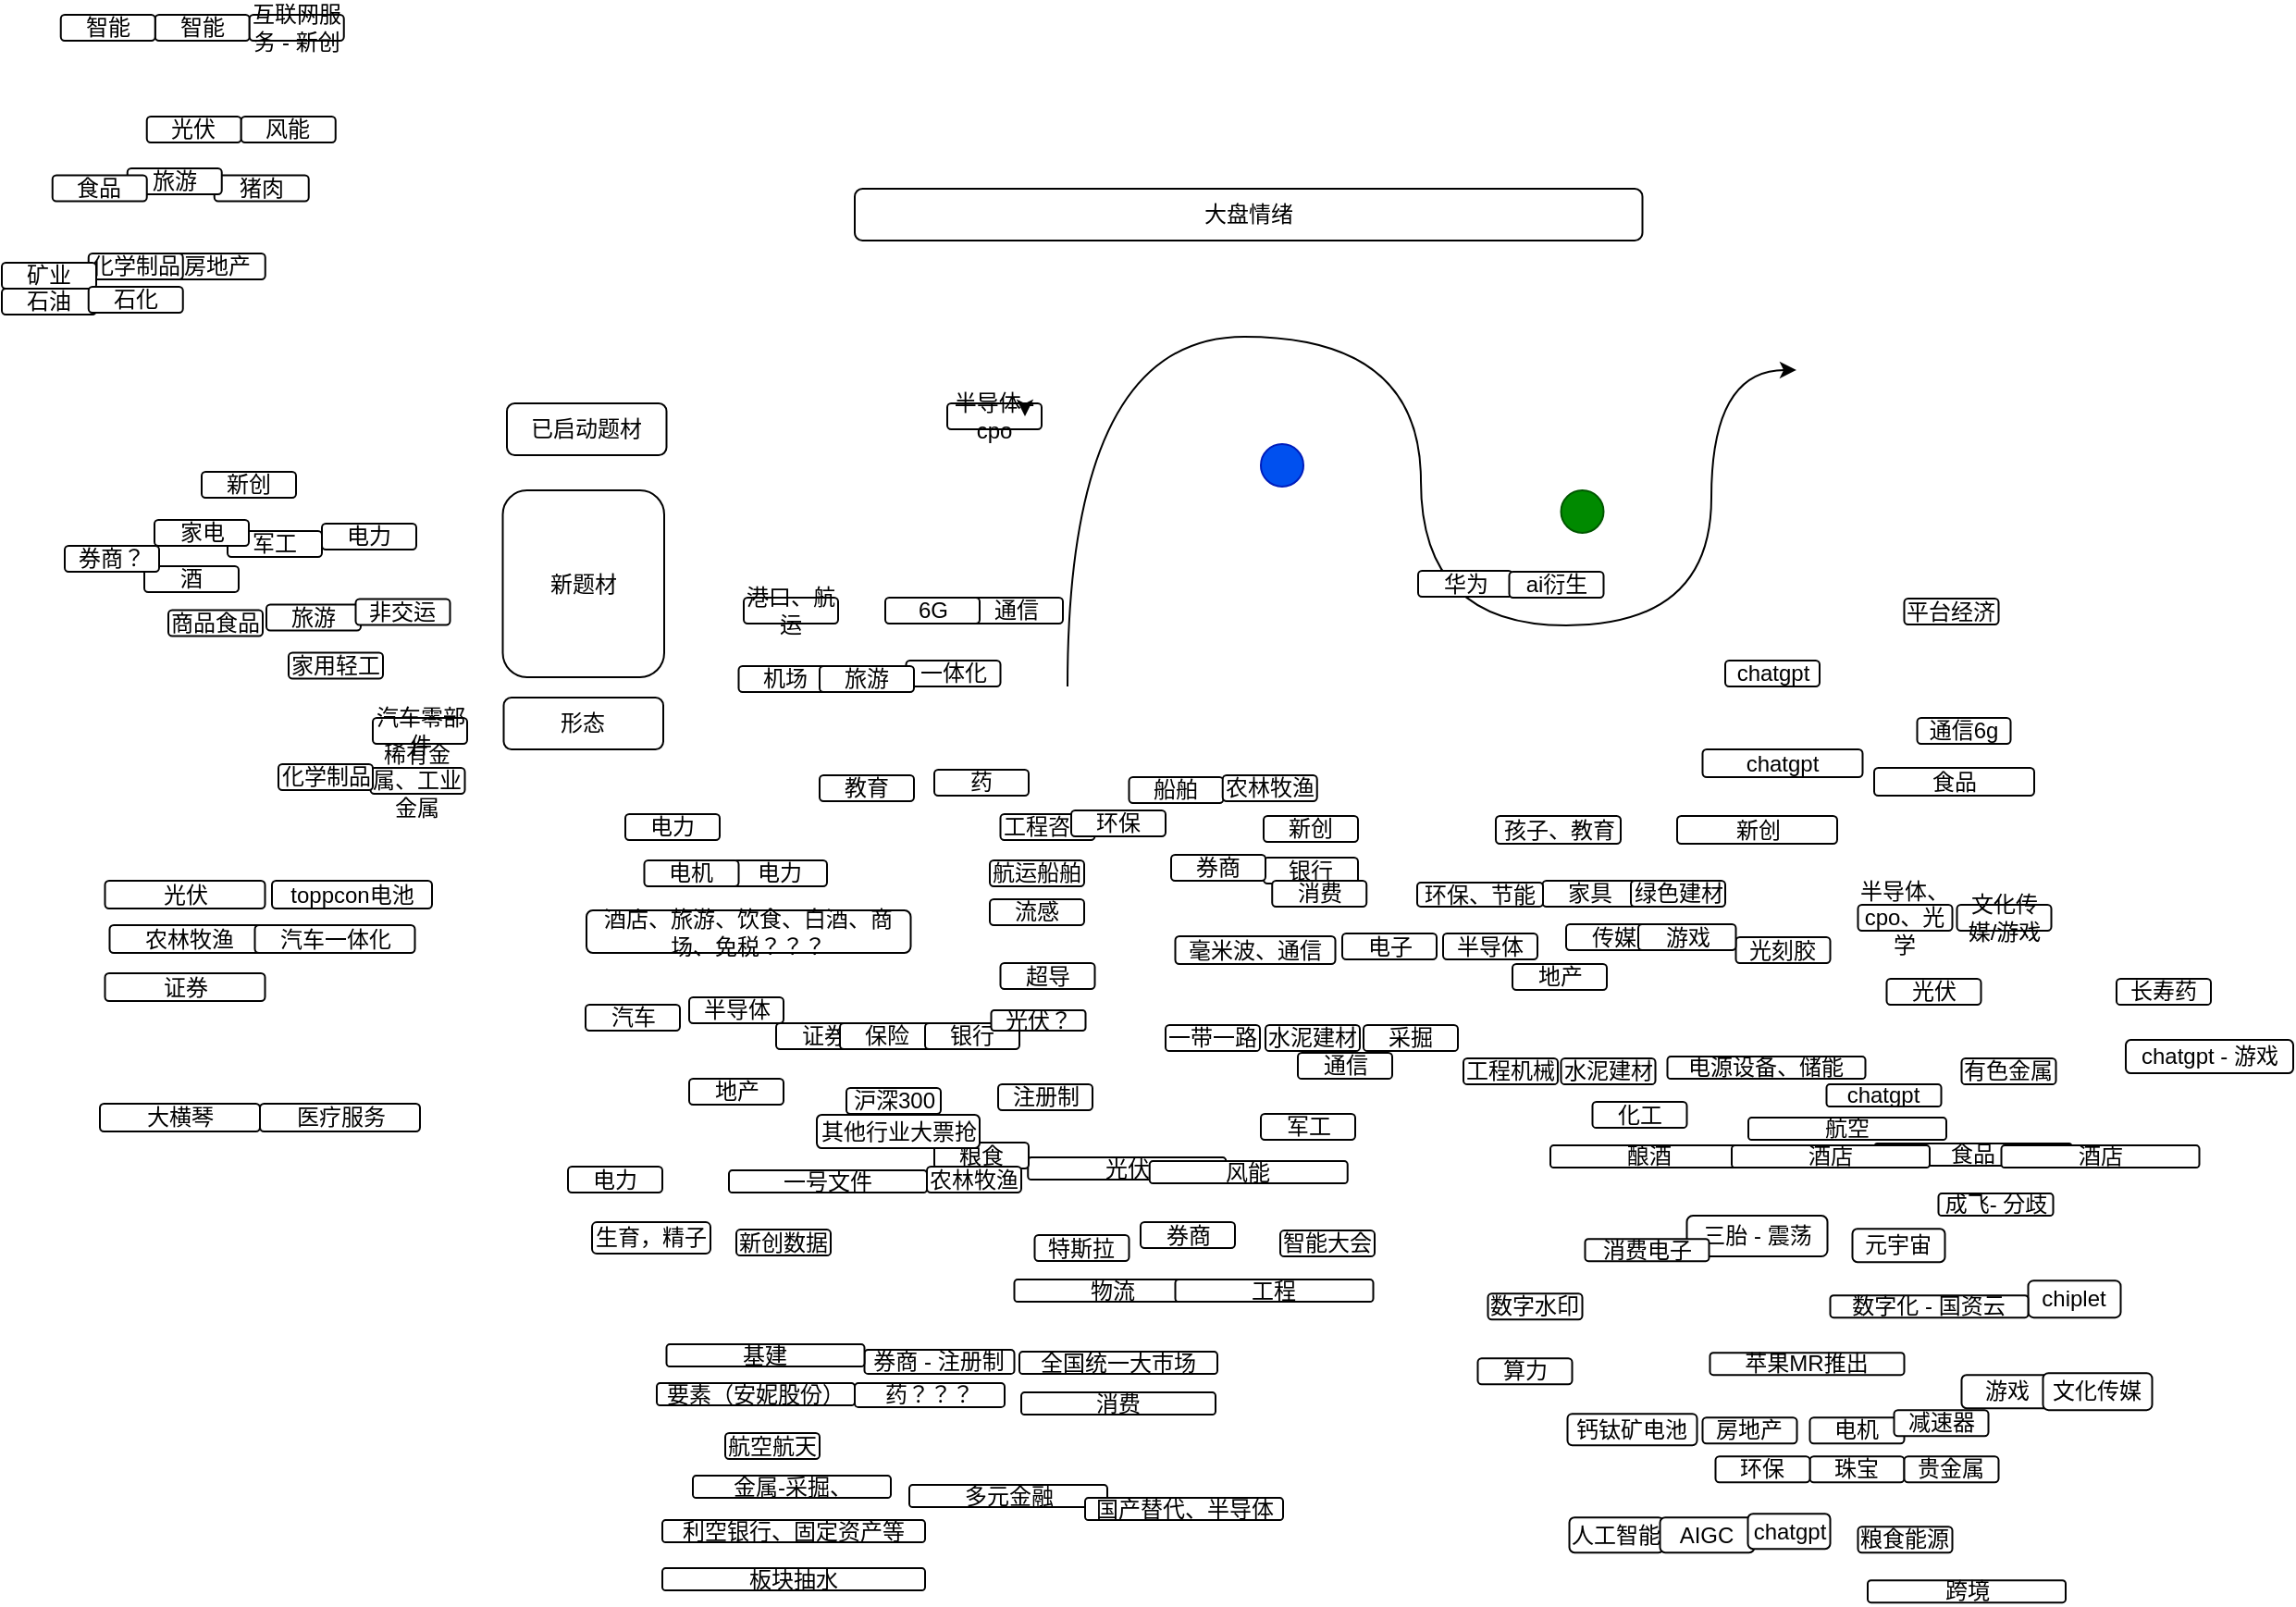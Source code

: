 <mxfile version="21.1.0" type="github">
  <diagram name="第 1 页" id="l9BL36nRIR9fdoTfFBKx">
    <mxGraphModel dx="1816" dy="553" grid="0" gridSize="10" guides="1" tooltips="1" connect="1" arrows="1" fold="1" page="1" pageScale="1" pageWidth="827" pageHeight="1169" math="0" shadow="0">
      <root>
        <mxCell id="0" />
        <mxCell id="1" parent="0" />
        <mxCell id="eTiPSNOPlnwjZyrrS0Vz-1" value="人工智能" style="rounded=1;whiteSpace=wrap;html=1;" parent="1" vertex="1">
          <mxGeometry x="565.25" y="1025.08" width="51" height="19" as="geometry" />
        </mxCell>
        <mxCell id="eTiPSNOPlnwjZyrrS0Vz-2" value="成飞- 分歧" style="rounded=1;whiteSpace=wrap;html=1;" parent="1" vertex="1">
          <mxGeometry x="764.75" y="850.05" width="62" height="12" as="geometry" />
        </mxCell>
        <mxCell id="eTiPSNOPlnwjZyrrS0Vz-3" value="三胎 - 震荡" style="rounded=1;whiteSpace=wrap;html=1;" parent="1" vertex="1">
          <mxGeometry x="628.75" y="862.05" width="76" height="22" as="geometry" />
        </mxCell>
        <mxCell id="eTiPSNOPlnwjZyrrS0Vz-4" value="汽车" style="rounded=1;whiteSpace=wrap;html=1;" parent="1" vertex="1">
          <mxGeometry x="33.5" y="748" width="51" height="14" as="geometry" />
        </mxCell>
        <mxCell id="eTiPSNOPlnwjZyrrS0Vz-9" style="edgeStyle=orthogonalEdgeStyle;curved=1;rounded=0;orthogonalLoop=1;jettySize=auto;html=1;exitX=1;exitY=0.5;exitDx=0;exitDy=0;" parent="1" edge="1">
          <mxGeometry relative="1" as="geometry">
            <mxPoint x="294" y="575.97" as="sourcePoint" />
            <mxPoint x="688" y="404.97" as="targetPoint" />
            <Array as="points">
              <mxPoint x="294" y="386.97" />
              <mxPoint x="485" y="386.97" />
              <mxPoint x="485" y="542.97" />
              <mxPoint x="642" y="542.97" />
            </Array>
          </mxGeometry>
        </mxCell>
        <mxCell id="eTiPSNOPlnwjZyrrS0Vz-11" value="券商 - 注册制" style="rounded=1;whiteSpace=wrap;html=1;" parent="1" vertex="1">
          <mxGeometry x="184.25" y="934.53" width="81" height="13" as="geometry" />
        </mxCell>
        <mxCell id="eTiPSNOPlnwjZyrrS0Vz-12" value="金属-采掘、" style="rounded=1;whiteSpace=wrap;html=1;" parent="1" vertex="1">
          <mxGeometry x="91.5" y="1002.53" width="107" height="12" as="geometry" />
        </mxCell>
        <mxCell id="eTiPSNOPlnwjZyrrS0Vz-13" value="chiplet" style="rounded=1;whiteSpace=wrap;html=1;" parent="1" vertex="1">
          <mxGeometry x="813.25" y="897.08" width="50" height="20" as="geometry" />
        </mxCell>
        <mxCell id="eTiPSNOPlnwjZyrrS0Vz-14" value="游戏" style="rounded=1;whiteSpace=wrap;html=1;" parent="1" vertex="1">
          <mxGeometry x="777.25" y="948.08" width="50" height="18" as="geometry" />
        </mxCell>
        <mxCell id="eTiPSNOPlnwjZyrrS0Vz-15" value="酒店、旅游、饮食、白酒、商场、免税？？？" style="rounded=1;whiteSpace=wrap;html=1;" parent="1" vertex="1">
          <mxGeometry x="34" y="697" width="175.25" height="23" as="geometry" />
        </mxCell>
        <mxCell id="eTiPSNOPlnwjZyrrS0Vz-16" value="要素（安妮股份）" style="rounded=1;whiteSpace=wrap;html=1;" parent="1" vertex="1">
          <mxGeometry x="72" y="952.53" width="107" height="12" as="geometry" />
        </mxCell>
        <mxCell id="eTiPSNOPlnwjZyrrS0Vz-17" value="全国统一大市场" style="rounded=1;whiteSpace=wrap;html=1;" parent="1" vertex="1">
          <mxGeometry x="268" y="935.53" width="107" height="12" as="geometry" />
        </mxCell>
        <mxCell id="eTiPSNOPlnwjZyrrS0Vz-18" value="多元金融" style="rounded=1;whiteSpace=wrap;html=1;" parent="1" vertex="1">
          <mxGeometry x="208.5" y="1007.53" width="107" height="12" as="geometry" />
        </mxCell>
        <mxCell id="eTiPSNOPlnwjZyrrS0Vz-20" value="跨境" style="rounded=1;whiteSpace=wrap;html=1;" parent="1" vertex="1">
          <mxGeometry x="726.5" y="1059.08" width="107" height="12" as="geometry" />
        </mxCell>
        <mxCell id="eTiPSNOPlnwjZyrrS0Vz-21" value="国产替代、半导体" style="rounded=1;whiteSpace=wrap;html=1;" parent="1" vertex="1">
          <mxGeometry x="303.5" y="1014.53" width="107" height="12" as="geometry" />
        </mxCell>
        <mxCell id="eTiPSNOPlnwjZyrrS0Vz-22" value="数字化 - 国资云" style="rounded=1;whiteSpace=wrap;html=1;" parent="1" vertex="1">
          <mxGeometry x="706.25" y="905.08" width="107" height="12" as="geometry" />
        </mxCell>
        <mxCell id="eTiPSNOPlnwjZyrrS0Vz-23" value="基建" style="rounded=1;whiteSpace=wrap;html=1;" parent="1" vertex="1">
          <mxGeometry x="77.25" y="931.53" width="107" height="12" as="geometry" />
        </mxCell>
        <mxCell id="eTiPSNOPlnwjZyrrS0Vz-24" value="消费" style="rounded=1;whiteSpace=wrap;html=1;" parent="1" vertex="1">
          <mxGeometry x="269" y="957.53" width="105" height="12" as="geometry" />
        </mxCell>
        <mxCell id="eTiPSNOPlnwjZyrrS0Vz-25" value="利空银行、固定资产等" style="rounded=1;whiteSpace=wrap;html=1;" parent="1" vertex="1">
          <mxGeometry x="75" y="1026.53" width="142" height="12" as="geometry" />
        </mxCell>
        <mxCell id="eTiPSNOPlnwjZyrrS0Vz-26" value="板块抽水" style="rounded=1;whiteSpace=wrap;html=1;" parent="1" vertex="1">
          <mxGeometry x="75" y="1052.53" width="142" height="12" as="geometry" />
        </mxCell>
        <mxCell id="Pb9T2r3sPozMo4vFnGIx-1" value="元宇宙" style="rounded=1;whiteSpace=wrap;html=1;" parent="1" vertex="1">
          <mxGeometry x="718.25" y="869.08" width="50" height="18" as="geometry" />
        </mxCell>
        <mxCell id="Pb9T2r3sPozMo4vFnGIx-4" value="消费电子" style="rounded=1;whiteSpace=wrap;html=1;" parent="1" vertex="1">
          <mxGeometry x="573.75" y="874.58" width="67" height="12" as="geometry" />
        </mxCell>
        <mxCell id="Pb9T2r3sPozMo4vFnGIx-6" value="药？？？" style="rounded=1;whiteSpace=wrap;html=1;" parent="1" vertex="1">
          <mxGeometry x="179" y="952.53" width="81" height="13" as="geometry" />
        </mxCell>
        <mxCell id="Pb9T2r3sPozMo4vFnGIx-7" value="航空航天" style="rounded=1;whiteSpace=wrap;html=1;" parent="1" vertex="1">
          <mxGeometry x="109" y="979.53" width="51" height="14" as="geometry" />
        </mxCell>
        <mxCell id="Pb9T2r3sPozMo4vFnGIx-10" value="电源设备、储能" style="rounded=1;whiteSpace=wrap;html=1;" parent="1" vertex="1">
          <mxGeometry x="618.25" y="776.05" width="107" height="12" as="geometry" />
        </mxCell>
        <mxCell id="Pb9T2r3sPozMo4vFnGIx-12" value="军工" style="rounded=1;whiteSpace=wrap;html=1;" parent="1" vertex="1">
          <mxGeometry x="398.5" y="807" width="51" height="14" as="geometry" />
        </mxCell>
        <mxCell id="Pb9T2r3sPozMo4vFnGIx-13" value="粮食能源" style="rounded=1;whiteSpace=wrap;html=1;" parent="1" vertex="1">
          <mxGeometry x="721.25" y="1030.08" width="51" height="14" as="geometry" />
        </mxCell>
        <mxCell id="Pb9T2r3sPozMo4vFnGIx-16" value="AIGC" style="rounded=1;whiteSpace=wrap;html=1;" parent="1" vertex="1">
          <mxGeometry x="614.25" y="1025.08" width="51" height="19" as="geometry" />
        </mxCell>
        <mxCell id="Pb9T2r3sPozMo4vFnGIx-17" value="chatgpt" style="rounded=1;whiteSpace=wrap;html=1;" parent="1" vertex="1">
          <mxGeometry x="661.75" y="1023.08" width="44.5" height="19" as="geometry" />
        </mxCell>
        <mxCell id="Pb9T2r3sPozMo4vFnGIx-20" value="房地产" style="rounded=1;whiteSpace=wrap;html=1;" parent="1" vertex="1">
          <mxGeometry x="637.25" y="971.08" width="51" height="14" as="geometry" />
        </mxCell>
        <mxCell id="Pb9T2r3sPozMo4vFnGIx-22" value="电机" style="rounded=1;whiteSpace=wrap;html=1;" parent="1" vertex="1">
          <mxGeometry x="695.25" y="971.08" width="51" height="14" as="geometry" />
        </mxCell>
        <mxCell id="Pb9T2r3sPozMo4vFnGIx-23" value="钙钛矿电池" style="rounded=1;whiteSpace=wrap;html=1;" parent="1" vertex="1">
          <mxGeometry x="564.25" y="969.11" width="70" height="17" as="geometry" />
        </mxCell>
        <mxCell id="Pb9T2r3sPozMo4vFnGIx-24" value="珠宝" style="rounded=1;whiteSpace=wrap;html=1;" parent="1" vertex="1">
          <mxGeometry x="695.25" y="992.08" width="51" height="14" as="geometry" />
        </mxCell>
        <mxCell id="Pb9T2r3sPozMo4vFnGIx-25" value="环保" style="rounded=1;whiteSpace=wrap;html=1;" parent="1" vertex="1">
          <mxGeometry x="644.25" y="992.08" width="51" height="14" as="geometry" />
        </mxCell>
        <mxCell id="Pb9T2r3sPozMo4vFnGIx-27" value="文化传媒" style="rounded=1;whiteSpace=wrap;html=1;" parent="1" vertex="1">
          <mxGeometry x="821.25" y="947.08" width="59" height="20" as="geometry" />
        </mxCell>
        <mxCell id="Pb9T2r3sPozMo4vFnGIx-31" value="减速器" style="rounded=1;whiteSpace=wrap;html=1;" parent="1" vertex="1">
          <mxGeometry x="740.75" y="967.08" width="51" height="14" as="geometry" />
        </mxCell>
        <mxCell id="Pb9T2r3sPozMo4vFnGIx-34" value="贵金属" style="rounded=1;whiteSpace=wrap;html=1;" parent="1" vertex="1">
          <mxGeometry x="746.25" y="992.08" width="51" height="14" as="geometry" />
        </mxCell>
        <mxCell id="Pb9T2r3sPozMo4vFnGIx-39" value="苹果MR推出" style="rounded=1;whiteSpace=wrap;html=1;" parent="1" vertex="1">
          <mxGeometry x="641.25" y="936.08" width="105" height="12" as="geometry" />
        </mxCell>
        <mxCell id="Pb9T2r3sPozMo4vFnGIx-42" value="光伏" style="rounded=1;whiteSpace=wrap;html=1;" parent="1" vertex="1">
          <mxGeometry x="272.62" y="830.53" width="107" height="12" as="geometry" />
        </mxCell>
        <mxCell id="Pb9T2r3sPozMo4vFnGIx-43" value="算力" style="rounded=1;whiteSpace=wrap;html=1;" parent="1" vertex="1">
          <mxGeometry x="515.75" y="939.11" width="51" height="14" as="geometry" />
        </mxCell>
        <mxCell id="Pb9T2r3sPozMo4vFnGIx-47" value="食品" style="rounded=1;whiteSpace=wrap;html=1;" parent="1" vertex="1">
          <mxGeometry x="730" y="823.05" width="107" height="12" as="geometry" />
        </mxCell>
        <mxCell id="Pb9T2r3sPozMo4vFnGIx-48" value="物流" style="rounded=1;whiteSpace=wrap;html=1;" parent="1" vertex="1">
          <mxGeometry x="265.25" y="896.56" width="107" height="12" as="geometry" />
        </mxCell>
        <mxCell id="Pb9T2r3sPozMo4vFnGIx-49" value="酿酒" style="rounded=1;whiteSpace=wrap;html=1;" parent="1" vertex="1">
          <mxGeometry x="555" y="824.05" width="107" height="12" as="geometry" />
        </mxCell>
        <mxCell id="Pb9T2r3sPozMo4vFnGIx-50" value="酒店" style="rounded=1;whiteSpace=wrap;html=1;" parent="1" vertex="1">
          <mxGeometry x="653" y="824.05" width="107" height="12" as="geometry" />
        </mxCell>
        <mxCell id="Pb9T2r3sPozMo4vFnGIx-51" value="半导体" style="rounded=1;whiteSpace=wrap;html=1;" parent="1" vertex="1">
          <mxGeometry x="89.5" y="744" width="51" height="14" as="geometry" />
        </mxCell>
        <mxCell id="Pb9T2r3sPozMo4vFnGIx-54" value="工程" style="rounded=1;whiteSpace=wrap;html=1;" parent="1" vertex="1">
          <mxGeometry x="352.25" y="896.56" width="107" height="12" as="geometry" />
        </mxCell>
        <mxCell id="Pb9T2r3sPozMo4vFnGIx-57" value="" style="ellipse;whiteSpace=wrap;html=1;aspect=fixed;strokeColor=#001DBC;fillColor=#0050ef;fontColor=#ffffff;" parent="1" vertex="1">
          <mxGeometry x="398.5" y="445" width="23" height="23" as="geometry" />
        </mxCell>
        <mxCell id="Pb9T2r3sPozMo4vFnGIx-58" value="" style="ellipse;whiteSpace=wrap;html=1;aspect=fixed;fillColor=#008a00;fontColor=#ffffff;strokeColor=#005700;" parent="1" vertex="1">
          <mxGeometry x="560.75" y="470" width="23" height="23" as="geometry" />
        </mxCell>
        <mxCell id="Pb9T2r3sPozMo4vFnGIx-59" value="特斯拉" style="rounded=1;whiteSpace=wrap;html=1;" parent="1" vertex="1">
          <mxGeometry x="276.25" y="872.53" width="51" height="14" as="geometry" />
        </mxCell>
        <mxCell id="W7TgPop1E-u5_zc8aSKb-1" value="券商" style="rounded=1;whiteSpace=wrap;html=1;" parent="1" vertex="1">
          <mxGeometry x="333.5" y="865.53" width="51" height="14" as="geometry" />
        </mxCell>
        <mxCell id="W7TgPop1E-u5_zc8aSKb-2" value="地产" style="rounded=1;whiteSpace=wrap;html=1;" parent="1" vertex="1">
          <mxGeometry x="89.5" y="788" width="51" height="14" as="geometry" />
        </mxCell>
        <mxCell id="W7TgPop1E-u5_zc8aSKb-4" value="新创数据" style="rounded=1;whiteSpace=wrap;html=1;" parent="1" vertex="1">
          <mxGeometry x="115" y="869.56" width="51" height="14" as="geometry" />
        </mxCell>
        <mxCell id="W7TgPop1E-u5_zc8aSKb-5" value="智能大会" style="rounded=1;whiteSpace=wrap;html=1;" parent="1" vertex="1">
          <mxGeometry x="409" y="870.06" width="51" height="14" as="geometry" />
        </mxCell>
        <mxCell id="W7TgPop1E-u5_zc8aSKb-6" value="粮食" style="rounded=1;whiteSpace=wrap;html=1;" parent="1" vertex="1">
          <mxGeometry x="222" y="822.53" width="51" height="14" as="geometry" />
        </mxCell>
        <mxCell id="W7TgPop1E-u5_zc8aSKb-9" value="电力" style="rounded=1;whiteSpace=wrap;html=1;" parent="1" vertex="1">
          <mxGeometry x="24" y="835.53" width="51" height="14" as="geometry" />
        </mxCell>
        <mxCell id="W7TgPop1E-u5_zc8aSKb-17" value="生育，精子" style="rounded=1;whiteSpace=wrap;html=1;" parent="1" vertex="1">
          <mxGeometry x="37" y="865.56" width="64" height="17" as="geometry" />
        </mxCell>
        <mxCell id="W7TgPop1E-u5_zc8aSKb-18" value="农林牧渔" style="rounded=1;whiteSpace=wrap;html=1;" parent="1" vertex="1">
          <mxGeometry x="218" y="835.53" width="51" height="14" as="geometry" />
        </mxCell>
        <mxCell id="W7TgPop1E-u5_zc8aSKb-19" value="数字水印" style="rounded=1;whiteSpace=wrap;html=1;" parent="1" vertex="1">
          <mxGeometry x="521.25" y="904.11" width="51" height="14" as="geometry" />
        </mxCell>
        <mxCell id="W7TgPop1E-u5_zc8aSKb-21" value="chatgpt" style="rounded=1;whiteSpace=wrap;html=1;" parent="1" vertex="1">
          <mxGeometry x="704.25" y="791.05" width="62" height="12" as="geometry" />
        </mxCell>
        <mxCell id="W7TgPop1E-u5_zc8aSKb-23" value="工程机械" style="rounded=1;whiteSpace=wrap;html=1;" parent="1" vertex="1">
          <mxGeometry x="508" y="777.05" width="51" height="14" as="geometry" />
        </mxCell>
        <mxCell id="W7TgPop1E-u5_zc8aSKb-25" value="酒店" style="rounded=1;whiteSpace=wrap;html=1;" parent="1" vertex="1">
          <mxGeometry x="798.75" y="824.05" width="107" height="12" as="geometry" />
        </mxCell>
        <mxCell id="W7TgPop1E-u5_zc8aSKb-26" value="水泥建材" style="rounded=1;whiteSpace=wrap;html=1;" parent="1" vertex="1">
          <mxGeometry x="560.75" y="777.05" width="51" height="14" as="geometry" />
        </mxCell>
        <mxCell id="W7TgPop1E-u5_zc8aSKb-27" value="航空" style="rounded=1;whiteSpace=wrap;html=1;" parent="1" vertex="1">
          <mxGeometry x="662" y="809.05" width="107" height="12" as="geometry" />
        </mxCell>
        <mxCell id="W7TgPop1E-u5_zc8aSKb-28" value="风能" style="rounded=1;whiteSpace=wrap;html=1;" parent="1" vertex="1">
          <mxGeometry x="338.37" y="832.53" width="107" height="12" as="geometry" />
        </mxCell>
        <mxCell id="W7TgPop1E-u5_zc8aSKb-29" value="一号文件" style="rounded=1;whiteSpace=wrap;html=1;" parent="1" vertex="1">
          <mxGeometry x="111" y="837.53" width="107" height="12" as="geometry" />
        </mxCell>
        <mxCell id="W7TgPop1E-u5_zc8aSKb-31" value="家具" style="rounded=1;whiteSpace=wrap;html=1;" parent="1" vertex="1">
          <mxGeometry x="550.75" y="681" width="51" height="14" as="geometry" />
        </mxCell>
        <mxCell id="X53w33sc3V4zeKCaR0tN-1" value="长寿药" style="rounded=1;whiteSpace=wrap;html=1;" parent="1" vertex="1">
          <mxGeometry x="861" y="734.05" width="51" height="14" as="geometry" />
        </mxCell>
        <mxCell id="X53w33sc3V4zeKCaR0tN-2" value="化工" style="rounded=1;whiteSpace=wrap;html=1;" parent="1" vertex="1">
          <mxGeometry x="577.75" y="800.55" width="51" height="14" as="geometry" />
        </mxCell>
        <mxCell id="X53w33sc3V4zeKCaR0tN-3" value="注册制" style="rounded=1;whiteSpace=wrap;html=1;" parent="1" vertex="1">
          <mxGeometry x="256.5" y="791" width="51" height="14" as="geometry" />
        </mxCell>
        <mxCell id="X53w33sc3V4zeKCaR0tN-4" value="沪深300" style="rounded=1;whiteSpace=wrap;html=1;" parent="1" vertex="1">
          <mxGeometry x="174.5" y="793" width="51" height="14" as="geometry" />
        </mxCell>
        <mxCell id="Fk_1KRSkSrLoz5rc4heW-2" value="chatgpt - 游戏" style="rounded=1;whiteSpace=wrap;html=1;" parent="1" vertex="1">
          <mxGeometry x="866" y="767.05" width="90.5" height="18" as="geometry" />
        </mxCell>
        <mxCell id="gPkMi-PU8LuOrw7hyKH2-1" value="有色金属" style="rounded=1;whiteSpace=wrap;html=1;" parent="1" vertex="1">
          <mxGeometry x="777.25" y="777.05" width="51" height="14" as="geometry" />
        </mxCell>
        <mxCell id="gPkMi-PU8LuOrw7hyKH2-2" value="证券" style="rounded=1;whiteSpace=wrap;html=1;" parent="1" vertex="1">
          <mxGeometry x="136.5" y="758" width="51" height="14" as="geometry" />
        </mxCell>
        <mxCell id="gPkMi-PU8LuOrw7hyKH2-3" value="保险" style="rounded=1;whiteSpace=wrap;html=1;" parent="1" vertex="1">
          <mxGeometry x="171" y="758" width="51" height="14" as="geometry" />
        </mxCell>
        <mxCell id="gPkMi-PU8LuOrw7hyKH2-4" value="银行" style="rounded=1;whiteSpace=wrap;html=1;" parent="1" vertex="1">
          <mxGeometry x="217" y="758" width="51" height="14" as="geometry" />
        </mxCell>
        <mxCell id="gPkMi-PU8LuOrw7hyKH2-5" value="其他行业大票抢" style="rounded=1;whiteSpace=wrap;html=1;" parent="1" vertex="1">
          <mxGeometry x="158.5" y="807.5" width="88" height="18" as="geometry" />
        </mxCell>
        <mxCell id="mmTpo96S2h_Eq5zl8RPX-2" value="地产" style="rounded=1;whiteSpace=wrap;html=1;" parent="1" vertex="1">
          <mxGeometry x="534.5" y="726" width="51" height="14" as="geometry" />
        </mxCell>
        <mxCell id="mmTpo96S2h_Eq5zl8RPX-3" value="环保、节能" style="rounded=1;whiteSpace=wrap;html=1;" parent="1" vertex="1">
          <mxGeometry x="483" y="682" width="68" height="13" as="geometry" />
        </mxCell>
        <mxCell id="mmTpo96S2h_Eq5zl8RPX-4" value="绿色建材" style="rounded=1;whiteSpace=wrap;html=1;" parent="1" vertex="1">
          <mxGeometry x="598.5" y="681" width="51" height="14" as="geometry" />
        </mxCell>
        <mxCell id="mmTpo96S2h_Eq5zl8RPX-6" value="孩子、教育" style="rounded=1;whiteSpace=wrap;html=1;" parent="1" vertex="1">
          <mxGeometry x="525.5" y="646" width="67.5" height="15" as="geometry" />
        </mxCell>
        <mxCell id="mmTpo96S2h_Eq5zl8RPX-8" value="毫米波、通信" style="rounded=1;whiteSpace=wrap;html=1;" parent="1" vertex="1">
          <mxGeometry x="352.25" y="711" width="86.5" height="15" as="geometry" />
        </mxCell>
        <mxCell id="mmTpo96S2h_Eq5zl8RPX-9" value="新创" style="rounded=1;whiteSpace=wrap;html=1;" parent="1" vertex="1">
          <mxGeometry x="623.5" y="646" width="86.5" height="15" as="geometry" />
        </mxCell>
        <mxCell id="mmTpo96S2h_Eq5zl8RPX-13" value="食品" style="rounded=1;whiteSpace=wrap;html=1;" parent="1" vertex="1">
          <mxGeometry x="730" y="620" width="86.5" height="15" as="geometry" />
        </mxCell>
        <mxCell id="mmTpo96S2h_Eq5zl8RPX-14" value="chatgpt" style="rounded=1;whiteSpace=wrap;html=1;" parent="1" vertex="1">
          <mxGeometry x="637.25" y="610" width="86.5" height="15" as="geometry" />
        </mxCell>
        <mxCell id="mmTpo96S2h_Eq5zl8RPX-15" value="形态" style="rounded=1;whiteSpace=wrap;html=1;" parent="1" vertex="1">
          <mxGeometry x="-10.75" y="582" width="86.25" height="28" as="geometry" />
        </mxCell>
        <mxCell id="mmTpo96S2h_Eq5zl8RPX-16" value="已启动题材" style="rounded=1;whiteSpace=wrap;html=1;" parent="1" vertex="1">
          <mxGeometry x="-9" y="423" width="86.25" height="28" as="geometry" />
        </mxCell>
        <mxCell id="mmTpo96S2h_Eq5zl8RPX-17" value="新题材" style="rounded=1;whiteSpace=wrap;html=1;" parent="1" vertex="1">
          <mxGeometry x="-11.25" y="470" width="87.25" height="101" as="geometry" />
        </mxCell>
        <mxCell id="mmTpo96S2h_Eq5zl8RPX-18" value="大盘情绪" style="rounded=1;whiteSpace=wrap;html=1;" parent="1" vertex="1">
          <mxGeometry x="179" y="307" width="425.75" height="28" as="geometry" />
        </mxCell>
        <mxCell id="T7i3CH_Vy-EsPp7ekG8O-3" value="光伏" style="rounded=1;whiteSpace=wrap;html=1;" parent="1" vertex="1">
          <mxGeometry x="-226.25" y="681" width="86.5" height="15" as="geometry" />
        </mxCell>
        <mxCell id="T7i3CH_Vy-EsPp7ekG8O-4" value="toppcon电池" style="rounded=1;whiteSpace=wrap;html=1;" parent="1" vertex="1">
          <mxGeometry x="-136" y="681" width="86.5" height="15" as="geometry" />
        </mxCell>
        <mxCell id="T7i3CH_Vy-EsPp7ekG8O-5" value="农林牧渔" style="rounded=1;whiteSpace=wrap;html=1;" parent="1" vertex="1">
          <mxGeometry x="-223.75" y="705" width="86.5" height="15" as="geometry" />
        </mxCell>
        <mxCell id="T7i3CH_Vy-EsPp7ekG8O-6" value="汽车一体化" style="rounded=1;whiteSpace=wrap;html=1;" parent="1" vertex="1">
          <mxGeometry x="-145.25" y="705" width="86.5" height="15" as="geometry" />
        </mxCell>
        <mxCell id="T7i3CH_Vy-EsPp7ekG8O-7" value="证券" style="rounded=1;whiteSpace=wrap;html=1;" parent="1" vertex="1">
          <mxGeometry x="-226.25" y="731" width="86.5" height="15" as="geometry" />
        </mxCell>
        <mxCell id="T7i3CH_Vy-EsPp7ekG8O-9" value="大横琴" style="rounded=1;whiteSpace=wrap;html=1;" parent="1" vertex="1">
          <mxGeometry x="-229" y="801.5" width="86.5" height="15" as="geometry" />
        </mxCell>
        <mxCell id="T7i3CH_Vy-EsPp7ekG8O-10" value="医疗服务" style="rounded=1;whiteSpace=wrap;html=1;" parent="1" vertex="1">
          <mxGeometry x="-142.5" y="801.5" width="86.5" height="15" as="geometry" />
        </mxCell>
        <mxCell id="Zzp69oGnX2fRZWl2nO-K-1" value="工程咨询" style="rounded=1;whiteSpace=wrap;html=1;" parent="1" vertex="1">
          <mxGeometry x="257.75" y="645" width="51" height="14" as="geometry" />
        </mxCell>
        <mxCell id="Zzp69oGnX2fRZWl2nO-K-2" value="航运船舶" style="rounded=1;whiteSpace=wrap;html=1;" parent="1" vertex="1">
          <mxGeometry x="252" y="670" width="51" height="14" as="geometry" />
        </mxCell>
        <mxCell id="Zzp69oGnX2fRZWl2nO-K-3" value="超导" style="rounded=1;whiteSpace=wrap;html=1;" parent="1" vertex="1">
          <mxGeometry x="257.75" y="725.5" width="51" height="14" as="geometry" />
        </mxCell>
        <mxCell id="Zzp69oGnX2fRZWl2nO-K-4" value="光伏？" style="rounded=1;whiteSpace=wrap;html=1;" parent="1" vertex="1">
          <mxGeometry x="252.75" y="751" width="51" height="11" as="geometry" />
        </mxCell>
        <mxCell id="Zzp69oGnX2fRZWl2nO-K-5" value="流感" style="rounded=1;whiteSpace=wrap;html=1;" parent="1" vertex="1">
          <mxGeometry x="252" y="691" width="51" height="14" as="geometry" />
        </mxCell>
        <mxCell id="Zzp69oGnX2fRZWl2nO-K-6" value="光刻胶" style="rounded=1;whiteSpace=wrap;html=1;" parent="1" vertex="1">
          <mxGeometry x="655.25" y="711.5" width="51" height="14" as="geometry" />
        </mxCell>
        <mxCell id="Zzp69oGnX2fRZWl2nO-K-9" value="通信" style="rounded=1;whiteSpace=wrap;html=1;" parent="1" vertex="1">
          <mxGeometry x="418.5" y="774.05" width="51" height="14" as="geometry" />
        </mxCell>
        <mxCell id="Zzp69oGnX2fRZWl2nO-K-14" value="环保" style="rounded=1;whiteSpace=wrap;html=1;" parent="1" vertex="1">
          <mxGeometry x="296" y="643" width="51" height="14" as="geometry" />
        </mxCell>
        <mxCell id="XXN6C53Bc0j_rz31wx1f-2" value="半导体" style="rounded=1;whiteSpace=wrap;html=1;" parent="1" vertex="1">
          <mxGeometry x="497" y="709.5" width="51" height="14" as="geometry" />
        </mxCell>
        <mxCell id="XXN6C53Bc0j_rz31wx1f-7" value="船舶" style="rounded=1;whiteSpace=wrap;html=1;" parent="1" vertex="1">
          <mxGeometry x="327.25" y="625" width="51" height="14" as="geometry" />
        </mxCell>
        <mxCell id="XXN6C53Bc0j_rz31wx1f-8" value="农林牧渔" style="rounded=1;whiteSpace=wrap;html=1;" parent="1" vertex="1">
          <mxGeometry x="377.87" y="624" width="51" height="14" as="geometry" />
        </mxCell>
        <mxCell id="XXN6C53Bc0j_rz31wx1f-9" value="新创" style="rounded=1;whiteSpace=wrap;html=1;" parent="1" vertex="1">
          <mxGeometry x="400" y="646" width="51" height="14" as="geometry" />
        </mxCell>
        <mxCell id="XXN6C53Bc0j_rz31wx1f-10" value="银行" style="rounded=1;whiteSpace=wrap;html=1;" parent="1" vertex="1">
          <mxGeometry x="400" y="668.5" width="51" height="14" as="geometry" />
        </mxCell>
        <mxCell id="XXN6C53Bc0j_rz31wx1f-11" value="电力" style="rounded=1;whiteSpace=wrap;html=1;" parent="1" vertex="1">
          <mxGeometry x="113" y="670" width="51" height="14" as="geometry" />
        </mxCell>
        <mxCell id="XXN6C53Bc0j_rz31wx1f-12" value="券商" style="rounded=1;whiteSpace=wrap;html=1;" parent="1" vertex="1">
          <mxGeometry x="350" y="667" width="51" height="14" as="geometry" />
        </mxCell>
        <mxCell id="XXN6C53Bc0j_rz31wx1f-13" value="消费" style="rounded=1;whiteSpace=wrap;html=1;" parent="1" vertex="1">
          <mxGeometry x="404.62" y="681" width="51" height="14" as="geometry" />
        </mxCell>
        <mxCell id="XXN6C53Bc0j_rz31wx1f-19" value="文化传媒/游戏" style="rounded=1;whiteSpace=wrap;html=1;" parent="1" vertex="1">
          <mxGeometry x="774.75" y="694" width="51" height="14" as="geometry" />
        </mxCell>
        <mxCell id="XXN6C53Bc0j_rz31wx1f-20" value="电机" style="rounded=1;whiteSpace=wrap;html=1;" parent="1" vertex="1">
          <mxGeometry x="65.25" y="670" width="51" height="14" as="geometry" />
        </mxCell>
        <mxCell id="XXN6C53Bc0j_rz31wx1f-21" value="一带一路" style="rounded=1;whiteSpace=wrap;html=1;" parent="1" vertex="1">
          <mxGeometry x="347" y="759.05" width="51" height="14" as="geometry" />
        </mxCell>
        <mxCell id="XXN6C53Bc0j_rz31wx1f-22" value="水泥建材" style="rounded=1;whiteSpace=wrap;html=1;" parent="1" vertex="1">
          <mxGeometry x="401" y="759.05" width="51" height="14" as="geometry" />
        </mxCell>
        <mxCell id="XXN6C53Bc0j_rz31wx1f-23" value="采掘" style="rounded=1;whiteSpace=wrap;html=1;" parent="1" vertex="1">
          <mxGeometry x="454" y="759.05" width="51" height="14" as="geometry" />
        </mxCell>
        <mxCell id="gRleUjjxdaPF8eS5uhaW-5" value="半导体、cpo、光学" style="rounded=1;whiteSpace=wrap;html=1;" parent="1" vertex="1">
          <mxGeometry x="721.25" y="694" width="51" height="14" as="geometry" />
        </mxCell>
        <mxCell id="gRleUjjxdaPF8eS5uhaW-6" value="光伏" style="rounded=1;whiteSpace=wrap;html=1;" parent="1" vertex="1">
          <mxGeometry x="736.75" y="734" width="51" height="14" as="geometry" />
        </mxCell>
        <mxCell id="gRleUjjxdaPF8eS5uhaW-7" value="旅游" style="rounded=1;whiteSpace=wrap;html=1;" parent="1" vertex="1">
          <mxGeometry x="-139" y="531.75" width="51" height="14" as="geometry" />
        </mxCell>
        <mxCell id="gRleUjjxdaPF8eS5uhaW-8" value="稀有金属、工业金属" style="rounded=1;whiteSpace=wrap;html=1;" parent="1" vertex="1">
          <mxGeometry x="-82.75" y="620" width="51" height="14" as="geometry" />
        </mxCell>
        <mxCell id="gRleUjjxdaPF8eS5uhaW-11" value="商品食品" style="rounded=1;whiteSpace=wrap;html=1;" parent="1" vertex="1">
          <mxGeometry x="-192" y="534.75" width="51" height="14" as="geometry" />
        </mxCell>
        <mxCell id="gRleUjjxdaPF8eS5uhaW-12" value="非交运" style="rounded=1;whiteSpace=wrap;html=1;" parent="1" vertex="1">
          <mxGeometry x="-90.75" y="528.75" width="51" height="14" as="geometry" />
        </mxCell>
        <mxCell id="gRleUjjxdaPF8eS5uhaW-13" value="军工" style="rounded=1;whiteSpace=wrap;html=1;" parent="1" vertex="1">
          <mxGeometry x="-160" y="492" width="51" height="14" as="geometry" />
        </mxCell>
        <mxCell id="gRleUjjxdaPF8eS5uhaW-14" value="家用轻工" style="rounded=1;whiteSpace=wrap;html=1;" parent="1" vertex="1">
          <mxGeometry x="-127" y="557.75" width="51" height="14" as="geometry" />
        </mxCell>
        <mxCell id="gRleUjjxdaPF8eS5uhaW-15" value="家电" style="rounded=1;whiteSpace=wrap;html=1;" parent="1" vertex="1">
          <mxGeometry x="-199.5" y="486" width="51" height="14" as="geometry" />
        </mxCell>
        <mxCell id="gRleUjjxdaPF8eS5uhaW-16" value="化学制品" style="rounded=1;whiteSpace=wrap;html=1;" parent="1" vertex="1">
          <mxGeometry x="-132.5" y="618" width="51" height="14" as="geometry" />
        </mxCell>
        <mxCell id="gRleUjjxdaPF8eS5uhaW-17" value="酒" style="rounded=1;whiteSpace=wrap;html=1;" parent="1" vertex="1">
          <mxGeometry x="-205" y="511" width="51" height="14" as="geometry" />
        </mxCell>
        <mxCell id="gRleUjjxdaPF8eS5uhaW-20" value="药" style="rounded=1;whiteSpace=wrap;html=1;" parent="1" vertex="1">
          <mxGeometry x="222" y="621" width="51" height="14" as="geometry" />
        </mxCell>
        <mxCell id="gRleUjjxdaPF8eS5uhaW-21" value="汽车零部件" style="rounded=1;whiteSpace=wrap;html=1;" parent="1" vertex="1">
          <mxGeometry x="-81.5" y="593" width="51" height="14" as="geometry" />
        </mxCell>
        <mxCell id="gRleUjjxdaPF8eS5uhaW-22" value="智能" style="rounded=1;whiteSpace=wrap;html=1;" parent="1" vertex="1">
          <mxGeometry x="-199.13" y="213" width="51" height="14" as="geometry" />
        </mxCell>
        <mxCell id="gRleUjjxdaPF8eS5uhaW-23" value="电力" style="rounded=1;whiteSpace=wrap;html=1;" parent="1" vertex="1">
          <mxGeometry x="-109" y="488" width="51" height="14" as="geometry" />
        </mxCell>
        <mxCell id="gRleUjjxdaPF8eS5uhaW-24" value="传媒" style="rounded=1;whiteSpace=wrap;html=1;" parent="1" vertex="1">
          <mxGeometry x="563.5" y="704.5" width="51" height="14" as="geometry" />
        </mxCell>
        <mxCell id="gRleUjjxdaPF8eS5uhaW-26" value="平台经济" style="rounded=1;whiteSpace=wrap;html=1;" parent="1" vertex="1">
          <mxGeometry x="746.25" y="528.5" width="51" height="14" as="geometry" />
        </mxCell>
        <mxCell id="gRleUjjxdaPF8eS5uhaW-27" value="教育" style="rounded=1;whiteSpace=wrap;html=1;" parent="1" vertex="1">
          <mxGeometry x="160" y="624" width="51" height="14" as="geometry" />
        </mxCell>
        <mxCell id="npilsteuiLgX_hj1tI6D-4" value="chatgpt" style="rounded=1;whiteSpace=wrap;html=1;" parent="1" vertex="1">
          <mxGeometry x="649.5" y="562" width="51" height="14" as="geometry" />
        </mxCell>
        <mxCell id="npilsteuiLgX_hj1tI6D-5" value="通信6g" style="rounded=1;whiteSpace=wrap;html=1;" parent="1" vertex="1">
          <mxGeometry x="753.25" y="593" width="50.5" height="14" as="geometry" />
        </mxCell>
        <mxCell id="npilsteuiLgX_hj1tI6D-6" value="券商？" style="rounded=1;whiteSpace=wrap;html=1;" parent="1" vertex="1">
          <mxGeometry x="-248" y="500" width="51" height="14" as="geometry" />
        </mxCell>
        <mxCell id="npilsteuiLgX_hj1tI6D-7" value="电子" style="rounded=1;whiteSpace=wrap;html=1;" parent="1" vertex="1">
          <mxGeometry x="442.5" y="709.5" width="51" height="14" as="geometry" />
        </mxCell>
        <mxCell id="npilsteuiLgX_hj1tI6D-8" value="电力" style="rounded=1;whiteSpace=wrap;html=1;" parent="1" vertex="1">
          <mxGeometry x="55" y="645" width="51" height="14" as="geometry" />
        </mxCell>
        <mxCell id="HsM6ULDwcT85an__3Mdc-5" value="游戏" style="rounded=1;whiteSpace=wrap;html=1;" parent="1" vertex="1">
          <mxGeometry x="602.5" y="704.5" width="52.75" height="14" as="geometry" />
        </mxCell>
        <mxCell id="HsM6ULDwcT85an__3Mdc-19" value="新创" style="rounded=1;whiteSpace=wrap;html=1;" parent="1" vertex="1">
          <mxGeometry x="-174" y="460" width="51" height="14" as="geometry" />
        </mxCell>
        <mxCell id="HsM6ULDwcT85an__3Mdc-22" value="华为" style="rounded=1;whiteSpace=wrap;html=1;" parent="1" vertex="1">
          <mxGeometry x="483.5" y="513.5" width="51" height="14" as="geometry" />
        </mxCell>
        <mxCell id="HsM6ULDwcT85an__3Mdc-23" value="ai衍生" style="rounded=1;whiteSpace=wrap;html=1;" parent="1" vertex="1">
          <mxGeometry x="532.75" y="514" width="51" height="14" as="geometry" />
        </mxCell>
        <mxCell id="HsM6ULDwcT85an__3Mdc-24" value="猪肉" style="rounded=1;whiteSpace=wrap;html=1;" parent="1" vertex="1">
          <mxGeometry x="-167.13" y="299.75" width="51" height="14" as="geometry" />
        </mxCell>
        <mxCell id="HsM6ULDwcT85an__3Mdc-26" value="互联网服务 - 新创" style="rounded=1;whiteSpace=wrap;html=1;" parent="1" vertex="1">
          <mxGeometry x="-148.13" y="213" width="51" height="14" as="geometry" />
        </mxCell>
        <mxCell id="HsM6ULDwcT85an__3Mdc-27" value="光伏" style="rounded=1;whiteSpace=wrap;html=1;" parent="1" vertex="1">
          <mxGeometry x="-203.63" y="268" width="51" height="14" as="geometry" />
        </mxCell>
        <mxCell id="HsM6ULDwcT85an__3Mdc-29" value="风能" style="rounded=1;whiteSpace=wrap;html=1;" parent="1" vertex="1">
          <mxGeometry x="-152.63" y="268" width="51" height="14" as="geometry" />
        </mxCell>
        <mxCell id="HsM6ULDwcT85an__3Mdc-30" value="旅游" style="rounded=1;whiteSpace=wrap;html=1;" parent="1" vertex="1">
          <mxGeometry x="-214.13" y="296" width="51" height="14" as="geometry" />
        </mxCell>
        <mxCell id="HsM6ULDwcT85an__3Mdc-31" value="智能" style="rounded=1;whiteSpace=wrap;html=1;" parent="1" vertex="1">
          <mxGeometry x="-250.13" y="213" width="51" height="14" as="geometry" />
        </mxCell>
        <mxCell id="HsM6ULDwcT85an__3Mdc-33" value="食品" style="rounded=1;whiteSpace=wrap;html=1;" parent="1" vertex="1">
          <mxGeometry x="-254.63" y="299.75" width="51" height="14" as="geometry" />
        </mxCell>
        <mxCell id="HsM6ULDwcT85an__3Mdc-34" value="房地产" style="rounded=1;whiteSpace=wrap;html=1;" parent="1" vertex="1">
          <mxGeometry x="-190.63" y="342" width="51" height="14" as="geometry" />
        </mxCell>
        <mxCell id="HsM6ULDwcT85an__3Mdc-35" value="化学制品" style="rounded=1;whiteSpace=wrap;html=1;" parent="1" vertex="1">
          <mxGeometry x="-235.13" y="342" width="51" height="14" as="geometry" />
        </mxCell>
        <mxCell id="HsM6ULDwcT85an__3Mdc-36" value="矿业" style="rounded=1;whiteSpace=wrap;html=1;" parent="1" vertex="1">
          <mxGeometry x="-282" y="347" width="51" height="14" as="geometry" />
        </mxCell>
        <mxCell id="HsM6ULDwcT85an__3Mdc-37" value="通信" style="rounded=1;whiteSpace=wrap;html=1;" parent="1" vertex="1">
          <mxGeometry x="240.5" y="528" width="51" height="14" as="geometry" />
        </mxCell>
        <mxCell id="HsM6ULDwcT85an__3Mdc-38" value="石油" style="rounded=1;whiteSpace=wrap;html=1;" parent="1" vertex="1">
          <mxGeometry x="-282" y="361" width="51" height="14" as="geometry" />
        </mxCell>
        <mxCell id="HsM6ULDwcT85an__3Mdc-39" value="石化" style="rounded=1;whiteSpace=wrap;html=1;" parent="1" vertex="1">
          <mxGeometry x="-235.13" y="360" width="51" height="14" as="geometry" />
        </mxCell>
        <mxCell id="Jbk-rIfwxEQfwtJiNawk-1" value="港口、航运" style="rounded=1;whiteSpace=wrap;html=1;" vertex="1" parent="1">
          <mxGeometry x="119" y="528" width="51" height="14" as="geometry" />
        </mxCell>
        <mxCell id="Jbk-rIfwxEQfwtJiNawk-2" value="6G" style="rounded=1;whiteSpace=wrap;html=1;" vertex="1" parent="1">
          <mxGeometry x="195.5" y="528" width="51" height="14" as="geometry" />
        </mxCell>
        <mxCell id="Jbk-rIfwxEQfwtJiNawk-9" value="半导体 - cpo" style="rounded=1;whiteSpace=wrap;html=1;" vertex="1" parent="1">
          <mxGeometry x="229" y="423" width="51" height="14" as="geometry" />
        </mxCell>
        <mxCell id="Jbk-rIfwxEQfwtJiNawk-13" value="机场" style="rounded=1;whiteSpace=wrap;html=1;" vertex="1" parent="1">
          <mxGeometry x="116.25" y="565" width="51" height="14" as="geometry" />
        </mxCell>
        <mxCell id="Jbk-rIfwxEQfwtJiNawk-14" value="一体化" style="rounded=1;whiteSpace=wrap;html=1;" vertex="1" parent="1">
          <mxGeometry x="206.75" y="562" width="51" height="14" as="geometry" />
        </mxCell>
        <mxCell id="Jbk-rIfwxEQfwtJiNawk-15" style="edgeStyle=orthogonalEdgeStyle;rounded=0;orthogonalLoop=1;jettySize=auto;html=1;exitX=0.5;exitY=0;exitDx=0;exitDy=0;" edge="1" parent="1" source="Jbk-rIfwxEQfwtJiNawk-9">
          <mxGeometry relative="1" as="geometry">
            <mxPoint x="271" y="430" as="targetPoint" />
          </mxGeometry>
        </mxCell>
        <mxCell id="Jbk-rIfwxEQfwtJiNawk-16" value="旅游" style="rounded=1;whiteSpace=wrap;html=1;" vertex="1" parent="1">
          <mxGeometry x="160" y="565" width="51" height="14" as="geometry" />
        </mxCell>
      </root>
    </mxGraphModel>
  </diagram>
</mxfile>
